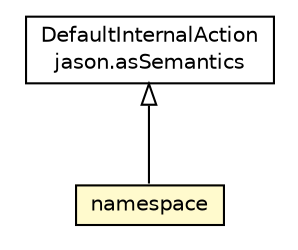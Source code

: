 #!/usr/local/bin/dot
#
# Class diagram 
# Generated by UMLGraph version R5_6 (http://www.umlgraph.org/)
#

digraph G {
	edge [fontname="Helvetica",fontsize=10,labelfontname="Helvetica",labelfontsize=10];
	node [fontname="Helvetica",fontsize=10,shape=plaintext];
	nodesep=0.25;
	ranksep=0.5;
	// jason.asSemantics.DefaultInternalAction
	c94832 [label=<<table title="jason.asSemantics.DefaultInternalAction" border="0" cellborder="1" cellspacing="0" cellpadding="2" port="p" href="../asSemantics/DefaultInternalAction.html">
		<tr><td><table border="0" cellspacing="0" cellpadding="1">
<tr><td align="center" balign="center"> DefaultInternalAction </td></tr>
<tr><td align="center" balign="center"> jason.asSemantics </td></tr>
		</table></td></tr>
		</table>>, URL="../asSemantics/DefaultInternalAction.html", fontname="Helvetica", fontcolor="black", fontsize=10.0];
	// jason.stdlib.namespace
	c95057 [label=<<table title="jason.stdlib.namespace" border="0" cellborder="1" cellspacing="0" cellpadding="2" port="p" bgcolor="lemonChiffon" href="./namespace.html">
		<tr><td><table border="0" cellspacing="0" cellpadding="1">
<tr><td align="center" balign="center"> namespace </td></tr>
		</table></td></tr>
		</table>>, URL="./namespace.html", fontname="Helvetica", fontcolor="black", fontsize=10.0];
	//jason.stdlib.namespace extends jason.asSemantics.DefaultInternalAction
	c94832:p -> c95057:p [dir=back,arrowtail=empty];
}

